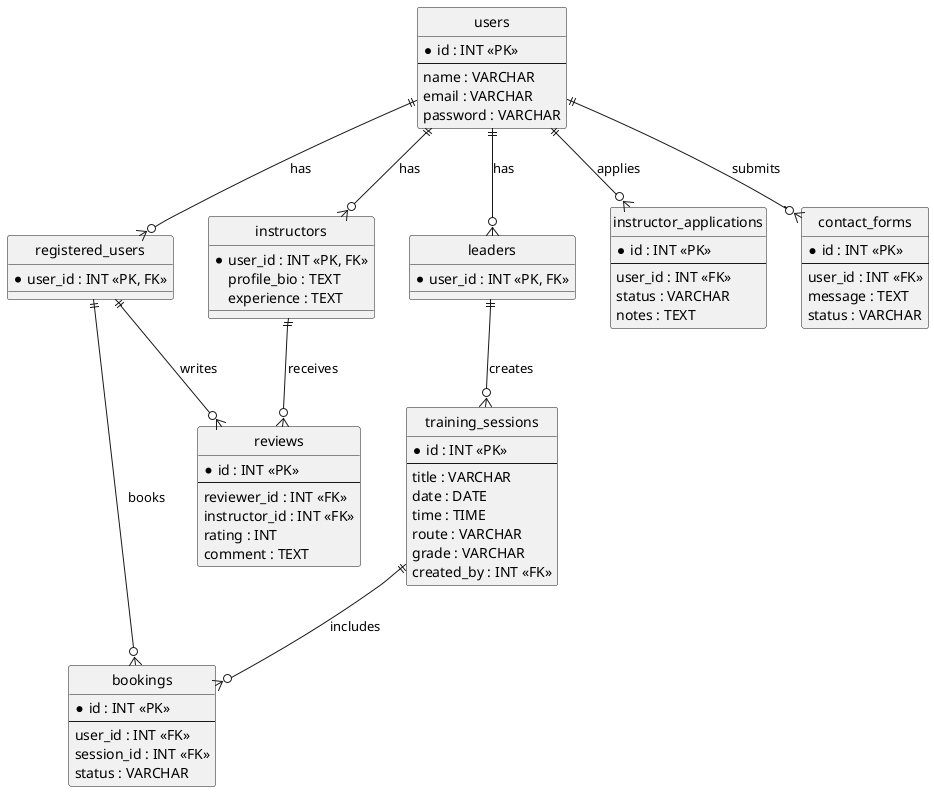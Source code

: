 @startuml
' Hide circle at the end of relationships
hide circle

entity "users" as users {
  *id : INT <<PK>>
  --
  name : VARCHAR
  email : VARCHAR
  password : VARCHAR
}

entity "registered_users" as reg_users {
  *user_id : INT <<PK, FK>>
}

entity "instructors" as instructors {
  *user_id : INT <<PK, FK>>
  profile_bio : TEXT
  experience : TEXT
}

entity "leaders" as leaders {
  *user_id : INT <<PK, FK>>
}

entity "training_sessions" as sessions {
  *id : INT <<PK>>
  --
  title : VARCHAR
  date : DATE
  time : TIME
  route : VARCHAR
  grade : VARCHAR
  created_by : INT <<FK>>
}

entity "bookings" as bookings {
  *id : INT <<PK>>
  --
  user_id : INT <<FK>>
  session_id : INT <<FK>>
  status : VARCHAR
}

entity "reviews" as reviews {
  *id : INT <<PK>>
  --
  reviewer_id : INT <<FK>>
  instructor_id : INT <<FK>>
  rating : INT
  comment : TEXT
}

entity "instructor_applications" as applications {
  *id : INT <<PK>>
  --
  user_id : INT <<FK>>
  status : VARCHAR
  notes : TEXT
}

entity "contact_forms" as contacts {
  *id : INT <<PK>>
  --
  user_id : INT <<FK>>
  message : TEXT
  status : VARCHAR
}

' Relationships
users ||--o{ reg_users : has
users ||--o{ instructors : has
users ||--o{ leaders : has
users ||--o{ applications : applies
users ||--o{ contacts : submits

leaders ||--o{ sessions : creates
reg_users ||--o{ bookings : books
sessions ||--o{ bookings : includes

reg_users ||--o{ reviews : writes
instructors ||--o{ reviews : receives
@enduml
